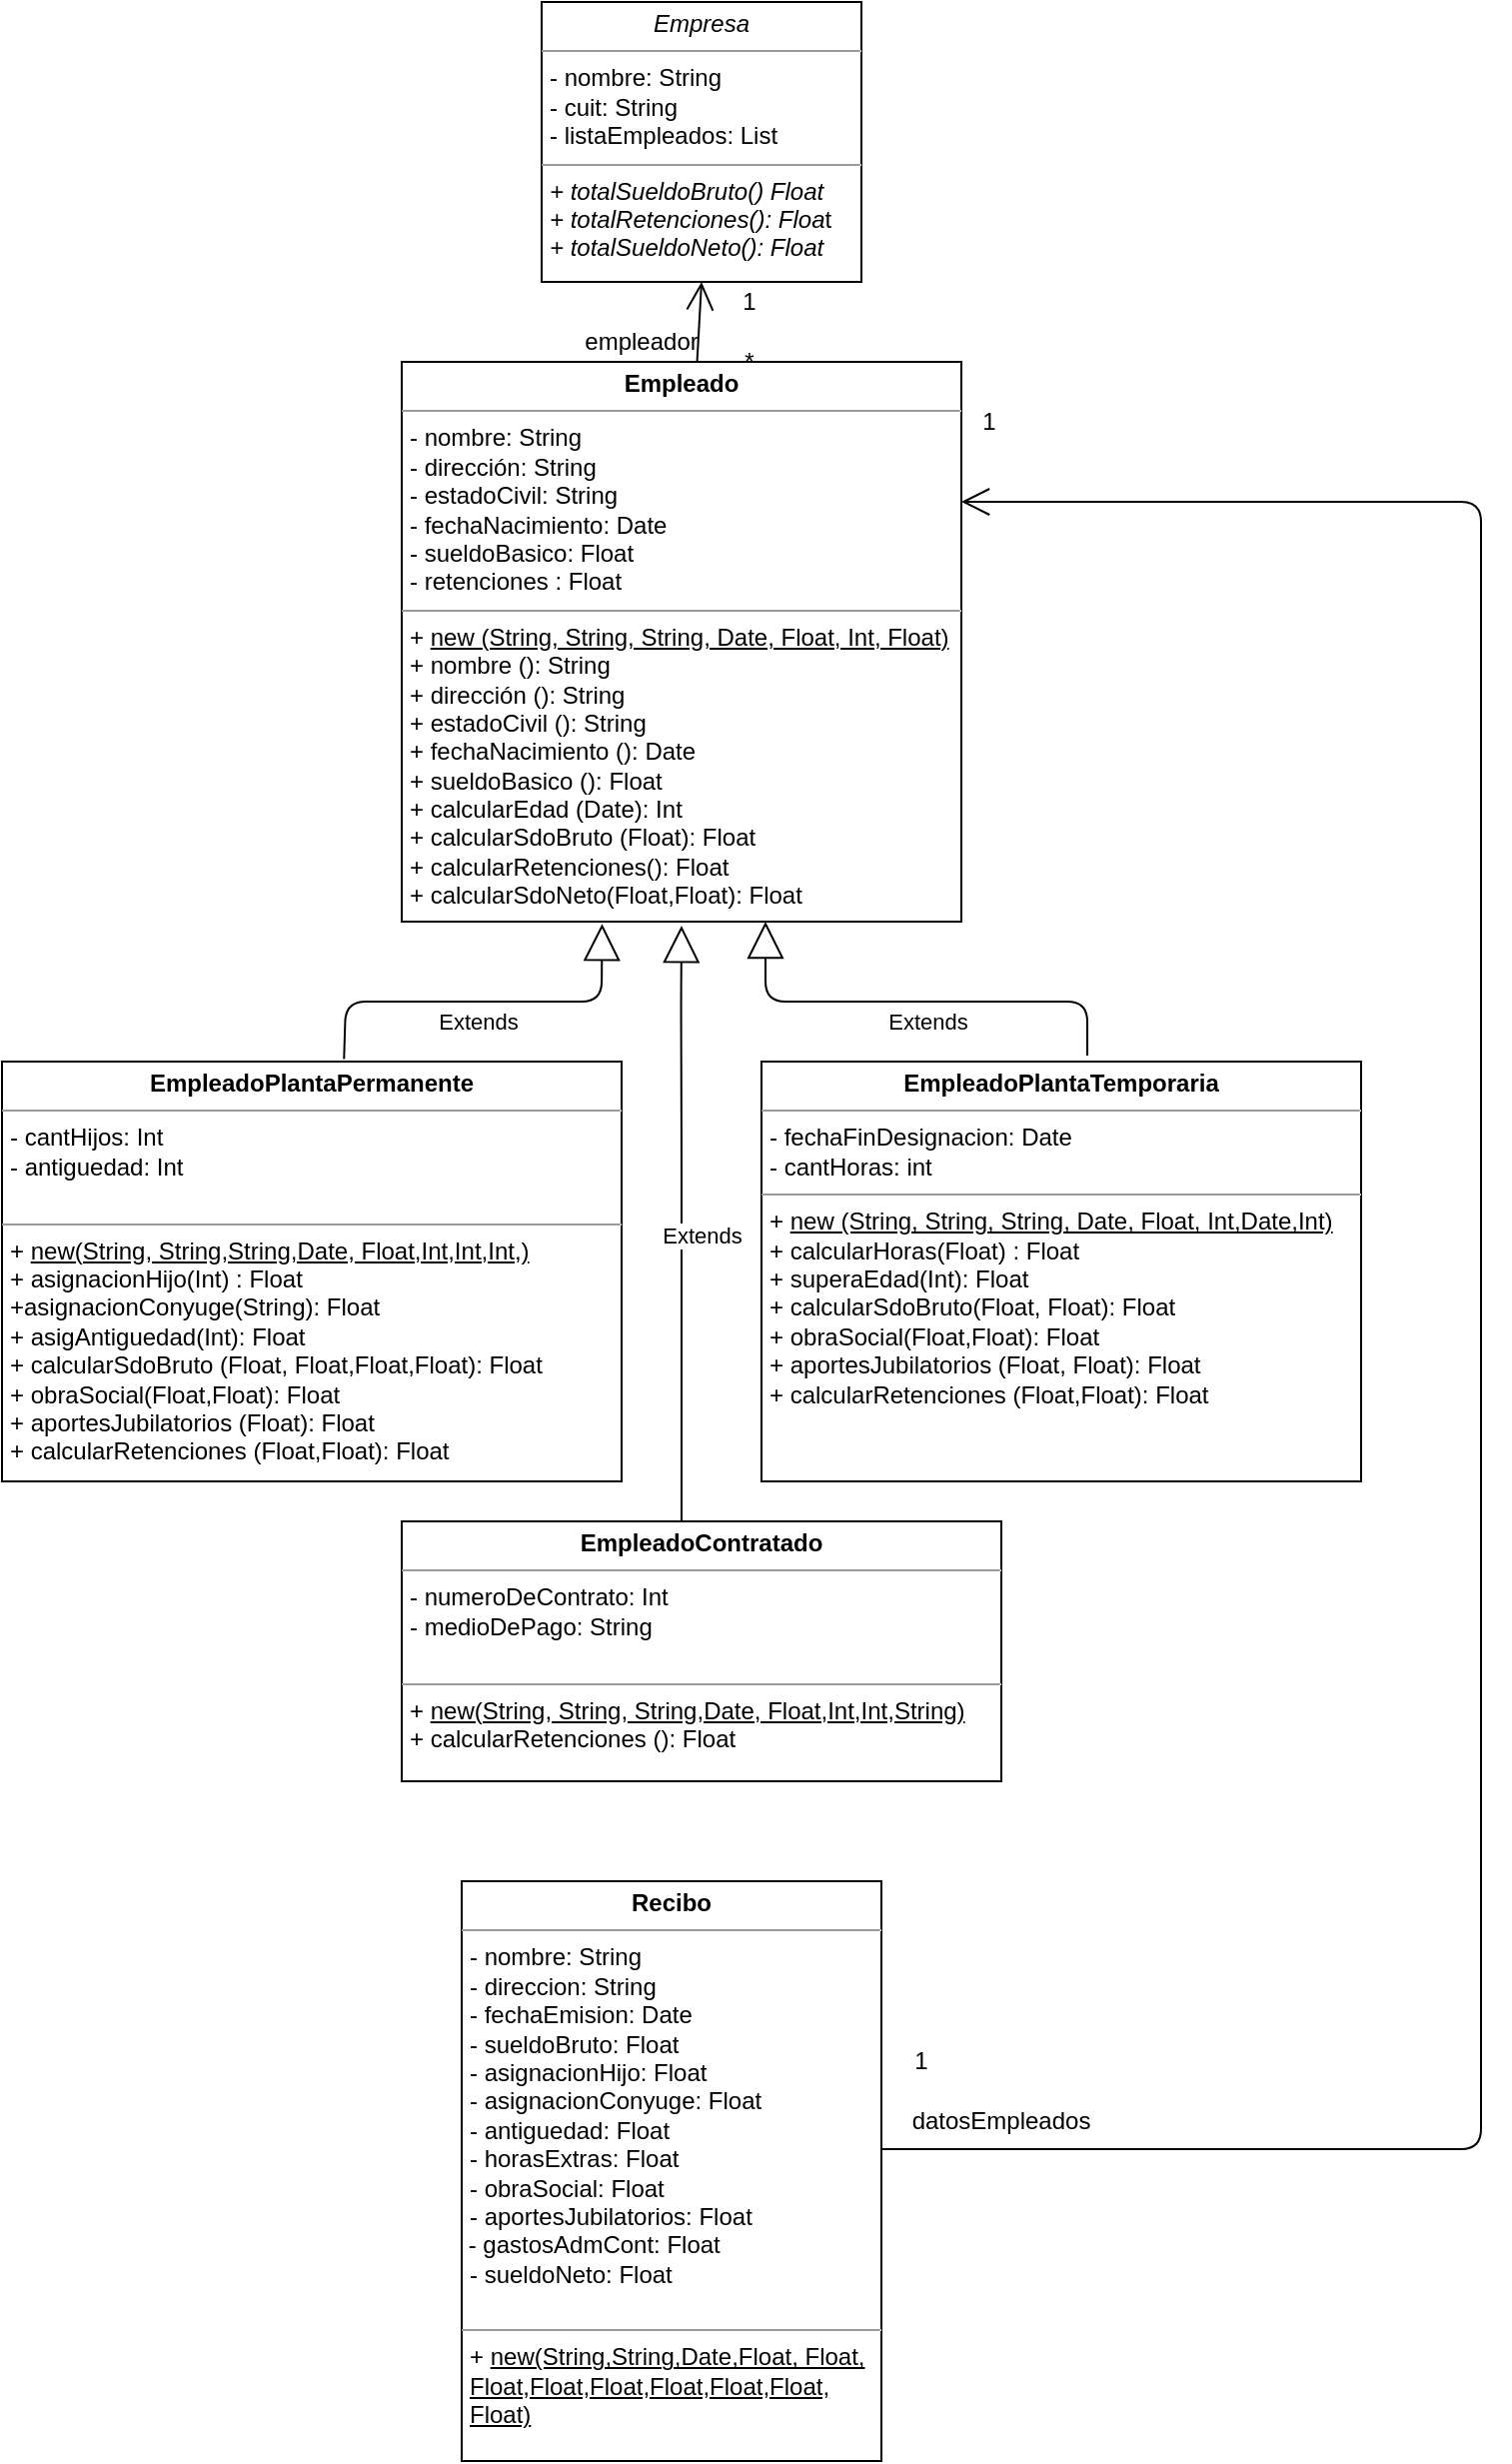 <mxfile version="15.2.9" type="github">
  <diagram id="YjdwQvKlV2tTnBZGeNKd" name="Page-1">
    <mxGraphModel dx="864" dy="1603" grid="1" gridSize="10" guides="1" tooltips="1" connect="1" arrows="1" fold="1" page="1" pageScale="1" pageWidth="827" pageHeight="1169" math="0" shadow="0">
      <root>
        <mxCell id="0" />
        <mxCell id="1" parent="0" />
        <mxCell id="iTj1MjXMvYZsN4ixTZFv-1" value="&lt;p style=&quot;margin: 0px ; margin-top: 4px ; text-align: center&quot;&gt;&lt;i&gt;Empresa&lt;/i&gt;&lt;/p&gt;&lt;hr size=&quot;1&quot;&gt;&lt;p style=&quot;margin: 0px ; margin-left: 4px&quot;&gt;&lt;font style=&quot;vertical-align: inherit&quot;&gt;&lt;font style=&quot;vertical-align: inherit&quot;&gt;- nombre: String&lt;/font&gt;&lt;/font&gt;&lt;/p&gt;&lt;p style=&quot;margin: 0px ; margin-left: 4px&quot;&gt;&lt;font style=&quot;vertical-align: inherit&quot;&gt;&lt;font style=&quot;vertical-align: inherit&quot;&gt;- cuit: String&lt;/font&gt;&lt;/font&gt;&lt;/p&gt;&lt;p style=&quot;margin: 0px ; margin-left: 4px&quot;&gt;&lt;font style=&quot;vertical-align: inherit&quot;&gt;&lt;font style=&quot;vertical-align: inherit&quot;&gt;- listaEmpleados: List&amp;nbsp;&lt;/font&gt;&lt;/font&gt;&lt;/p&gt;&lt;hr size=&quot;1&quot;&gt;&lt;p style=&quot;margin: 0px ; margin-left: 4px&quot;&gt;&lt;i&gt;+ totalSueldoBruto() Float&lt;/i&gt;&lt;br&gt;&lt;/p&gt;&lt;p style=&quot;margin: 0px ; margin-left: 4px&quot;&gt;&lt;font style=&quot;vertical-align: inherit&quot;&gt;&lt;font style=&quot;vertical-align: inherit&quot;&gt;&lt;i&gt;+ totalRetenciones(): Floa&lt;/i&gt;t&lt;/font&gt;&lt;/font&gt;&lt;/p&gt;&lt;p style=&quot;margin: 0px ; margin-left: 4px&quot;&gt;&lt;font style=&quot;vertical-align: inherit&quot;&gt;&lt;font style=&quot;vertical-align: inherit&quot;&gt;&lt;i&gt;+ totalSueldoNeto(): Float&lt;/i&gt;&lt;br&gt;&lt;/font&gt;&lt;/font&gt;&lt;/p&gt;" style="verticalAlign=top;align=left;overflow=fill;fontSize=12;fontFamily=Helvetica;html=1;" parent="1" vertex="1">
          <mxGeometry x="330" y="-20" width="160" height="140" as="geometry" />
        </mxCell>
        <mxCell id="iTj1MjXMvYZsN4ixTZFv-2" value="&lt;p style=&quot;margin: 0px ; margin-top: 4px ; text-align: center&quot;&gt;&lt;b&gt;&lt;font style=&quot;vertical-align: inherit&quot;&gt;&lt;font style=&quot;vertical-align: inherit&quot;&gt;Empleado&lt;/font&gt;&lt;/font&gt;&lt;/b&gt;&lt;/p&gt;&lt;hr size=&quot;1&quot;&gt;&lt;p style=&quot;margin: 0px ; margin-left: 4px&quot;&gt;&lt;font style=&quot;vertical-align: inherit&quot;&gt;&lt;font style=&quot;vertical-align: inherit&quot;&gt;- nombre: String&lt;/font&gt;&lt;/font&gt;&lt;/p&gt;&lt;p style=&quot;margin: 0px ; margin-left: 4px&quot;&gt;&lt;font style=&quot;vertical-align: inherit&quot;&gt;&lt;font style=&quot;vertical-align: inherit&quot;&gt;- dirección: String&lt;/font&gt;&lt;/font&gt;&lt;/p&gt;&lt;p style=&quot;margin: 0px ; margin-left: 4px&quot;&gt;&lt;font style=&quot;vertical-align: inherit&quot;&gt;&lt;font style=&quot;vertical-align: inherit&quot;&gt;- estadoCivil: String&lt;/font&gt;&lt;/font&gt;&lt;/p&gt;&lt;p style=&quot;margin: 0px ; margin-left: 4px&quot;&gt;&lt;font style=&quot;vertical-align: inherit&quot;&gt;&lt;font style=&quot;vertical-align: inherit&quot;&gt;- fechaNacimiento: Date&lt;/font&gt;&lt;/font&gt;&lt;/p&gt;&lt;p style=&quot;margin: 0px ; margin-left: 4px&quot;&gt;&lt;font style=&quot;vertical-align: inherit&quot;&gt;&lt;font style=&quot;vertical-align: inherit&quot;&gt;- sueldoBasico: Float&lt;/font&gt;&lt;/font&gt;&lt;/p&gt;&lt;p style=&quot;margin: 0px ; margin-left: 4px&quot;&gt;&lt;font style=&quot;vertical-align: inherit&quot;&gt;&lt;font style=&quot;vertical-align: inherit&quot;&gt;- retenciones : Float&lt;/font&gt;&lt;/font&gt;&lt;/p&gt;&lt;hr size=&quot;1&quot;&gt;&lt;p style=&quot;margin: 0px ; margin-left: 4px&quot;&gt;&lt;font style=&quot;vertical-align: inherit&quot;&gt;&lt;font style=&quot;vertical-align: inherit&quot;&gt;+ &lt;/font&gt;&lt;/font&gt;&lt;u&gt;&lt;font style=&quot;vertical-align: inherit&quot;&gt;&lt;font style=&quot;vertical-align: inherit&quot;&gt;new (String, String, String, Date, Float, Int, Float)&lt;/font&gt;&lt;/font&gt;&lt;/u&gt;&lt;/p&gt;&lt;p style=&quot;margin: 0px ; margin-left: 4px&quot;&gt;&lt;span&gt;&lt;font style=&quot;vertical-align: inherit&quot;&gt;&lt;font style=&quot;vertical-align: inherit&quot;&gt;+ nombre (): String&lt;/font&gt;&lt;/font&gt;&lt;/span&gt;&lt;/p&gt;&lt;p style=&quot;margin: 0px 0px 0px 4px&quot;&gt;&lt;font style=&quot;vertical-align: inherit&quot;&gt;&lt;font style=&quot;vertical-align: inherit&quot;&gt;+ dirección (): String&lt;/font&gt;&lt;/font&gt;&lt;/p&gt;&lt;p style=&quot;margin: 0px 0px 0px 4px&quot;&gt;&lt;font style=&quot;vertical-align: inherit&quot;&gt;&lt;font style=&quot;vertical-align: inherit&quot;&gt;+ estadoCivil (): String&lt;/font&gt;&lt;/font&gt;&lt;/p&gt;&lt;p style=&quot;margin: 0px 0px 0px 4px&quot;&gt;&lt;font style=&quot;vertical-align: inherit&quot;&gt;&lt;font style=&quot;vertical-align: inherit&quot;&gt;+ fechaNacimiento (): Date&lt;/font&gt;&lt;/font&gt;&lt;/p&gt;&lt;p style=&quot;margin: 0px 0px 0px 4px&quot;&gt;&lt;font style=&quot;vertical-align: inherit&quot;&gt;&lt;font style=&quot;vertical-align: inherit&quot;&gt;+ sueldoBasico (): Float&lt;/font&gt;&lt;/font&gt;&lt;/p&gt;&lt;p style=&quot;margin: 0px 0px 0px 4px&quot;&gt;&lt;font style=&quot;vertical-align: inherit&quot;&gt;&lt;font style=&quot;vertical-align: inherit&quot;&gt;+ calcularEdad (Date): Int&amp;nbsp;&lt;/font&gt;&lt;/font&gt;&lt;br&gt;&lt;/p&gt;&lt;p style=&quot;margin: 0px 0px 0px 4px&quot;&gt;&lt;font style=&quot;vertical-align: inherit&quot;&gt;&lt;font style=&quot;vertical-align: inherit&quot;&gt;+ calcularSdoBruto (Float): Float&lt;/font&gt;&lt;/font&gt;&lt;/p&gt;&lt;p style=&quot;margin: 0px 0px 0px 4px&quot;&gt;&lt;font style=&quot;vertical-align: inherit&quot;&gt;&lt;font style=&quot;vertical-align: inherit&quot;&gt;+ calcularRetenciones(): Float&lt;/font&gt;&lt;/font&gt;&lt;/p&gt;&lt;p style=&quot;margin: 0px 0px 0px 4px&quot;&gt;&lt;font style=&quot;vertical-align: inherit&quot;&gt;&lt;font style=&quot;vertical-align: inherit&quot;&gt;+ calcularSdoNeto(Float,Float): Float&lt;/font&gt;&lt;/font&gt;&lt;/p&gt;&lt;div&gt;&lt;br&gt;&lt;/div&gt;" style="verticalAlign=top;align=left;overflow=fill;fontSize=12;fontFamily=Helvetica;html=1;" parent="1" vertex="1">
          <mxGeometry x="260" y="160" width="280" height="280" as="geometry" />
        </mxCell>
        <mxCell id="iTj1MjXMvYZsN4ixTZFv-3" value="&lt;p style=&quot;margin: 0px ; margin-top: 4px ; text-align: center&quot;&gt;&lt;b&gt;EmpleadoPlantaPermanente&lt;/b&gt;&lt;/p&gt;&lt;hr size=&quot;1&quot;&gt;&lt;p style=&quot;margin: 0px ; margin-left: 4px&quot;&gt;- cantHijos: Int&lt;/p&gt;&lt;p style=&quot;margin: 0px ; margin-left: 4px&quot;&gt;- antiguedad: Int&lt;/p&gt;&lt;p style=&quot;margin: 0px ; margin-left: 4px&quot;&gt;&lt;br&gt;&lt;/p&gt;&lt;hr size=&quot;1&quot;&gt;&lt;p style=&quot;margin: 0px ; margin-left: 4px&quot;&gt;+ &lt;u&gt;new(String, String,String,Date, Float,Int,Int,Int,)&lt;/u&gt;&lt;/p&gt;&lt;p style=&quot;margin: 0px ; margin-left: 4px&quot;&gt;+ asignacionHijo(Int) : Float&lt;/p&gt;&lt;p style=&quot;margin: 0px ; margin-left: 4px&quot;&gt;+asignacionConyuge(String): Float&lt;/p&gt;&lt;p style=&quot;margin: 0px ; margin-left: 4px&quot;&gt;+ asigAntiguedad(Int): Float&lt;/p&gt;&lt;p style=&quot;margin: 0px ; margin-left: 4px&quot;&gt;+ calcularSdoBruto (Float, Float,Float,Float): Float&lt;/p&gt;&lt;p style=&quot;margin: 0px ; margin-left: 4px&quot;&gt;+ obraSocial(Float,Float): Float&lt;/p&gt;&lt;p style=&quot;margin: 0px ; margin-left: 4px&quot;&gt;+ aportesJubilatorios (Float): Float&lt;/p&gt;&lt;p style=&quot;margin: 0px ; margin-left: 4px&quot;&gt;+ calcularRetenciones (Float,Float): Float&lt;/p&gt;" style="verticalAlign=top;align=left;overflow=fill;fontSize=12;fontFamily=Helvetica;html=1;" parent="1" vertex="1">
          <mxGeometry x="60" y="510" width="310" height="210" as="geometry" />
        </mxCell>
        <mxCell id="iTj1MjXMvYZsN4ixTZFv-4" value="&lt;p style=&quot;margin: 0px ; margin-top: 4px ; text-align: center&quot;&gt;&lt;b&gt;EmpleadoPlantaTemporaria&lt;/b&gt;&lt;/p&gt;&lt;hr size=&quot;1&quot;&gt;&lt;p style=&quot;margin: 0px ; margin-left: 4px&quot;&gt;- fechaFinDesignacion: Date&lt;/p&gt;&lt;p style=&quot;margin: 0px ; margin-left: 4px&quot;&gt;- cantHoras: int&lt;/p&gt;&lt;hr size=&quot;1&quot;&gt;&lt;p style=&quot;margin: 0px ; margin-left: 4px&quot;&gt;+ &lt;u&gt;new (String, String, String, Date, Float, Int,Date,Int)&lt;/u&gt;&lt;/p&gt;&lt;p style=&quot;margin: 0px ; margin-left: 4px&quot;&gt;+ calcularHoras(Float) : Float&lt;/p&gt;&lt;p style=&quot;margin: 0px ; margin-left: 4px&quot;&gt;+ superaEdad(Int): Float&lt;/p&gt;&lt;p style=&quot;margin: 0px ; margin-left: 4px&quot;&gt;&lt;span&gt;+ calcularSdoBruto(Float, Float): Float&lt;/span&gt;&lt;br&gt;&lt;/p&gt;&lt;p style=&quot;margin: 0px 0px 0px 4px&quot;&gt;+ obraSocial(Float,Float): Float&lt;/p&gt;&lt;p style=&quot;margin: 0px 0px 0px 4px&quot;&gt;+ aportesJubilatorios (Float, Float): Float&lt;/p&gt;&lt;p style=&quot;margin: 0px ; margin-left: 4px&quot;&gt;+ calcularRetenciones (Float,Float): Float&lt;/p&gt;" style="verticalAlign=top;align=left;overflow=fill;fontSize=12;fontFamily=Helvetica;html=1;" parent="1" vertex="1">
          <mxGeometry x="440" y="510" width="300" height="210" as="geometry" />
        </mxCell>
        <mxCell id="iTj1MjXMvYZsN4ixTZFv-8" value="Extends" style="endArrow=block;endSize=16;endFill=0;html=1;exitX=0.552;exitY=-0.006;exitDx=0;exitDy=0;exitPerimeter=0;entryX=0.358;entryY=1.004;entryDx=0;entryDy=0;entryPerimeter=0;" parent="1" source="iTj1MjXMvYZsN4ixTZFv-3" target="iTj1MjXMvYZsN4ixTZFv-2" edge="1">
          <mxGeometry x="-0.036" y="-10" width="160" relative="1" as="geometry">
            <mxPoint x="280" y="340" as="sourcePoint" />
            <mxPoint x="400" y="421" as="targetPoint" />
            <Array as="points">
              <mxPoint x="232" y="480" />
              <mxPoint x="270" y="480" />
              <mxPoint x="360" y="480" />
            </Array>
            <mxPoint as="offset" />
          </mxGeometry>
        </mxCell>
        <mxCell id="iTj1MjXMvYZsN4ixTZFv-10" value="Extends" style="endArrow=block;endSize=16;endFill=0;html=1;" parent="1" edge="1">
          <mxGeometry x="-0.062" y="10" width="160" relative="1" as="geometry">
            <mxPoint x="603" y="507" as="sourcePoint" />
            <mxPoint x="442" y="440" as="targetPoint" />
            <Array as="points">
              <mxPoint x="603" y="480" />
              <mxPoint x="520" y="480" />
              <mxPoint x="442" y="480" />
            </Array>
            <mxPoint as="offset" />
          </mxGeometry>
        </mxCell>
        <mxCell id="HzhAfYEKp3YrkJtxKkJr-8" value="" style="endArrow=open;endFill=1;endSize=12;html=1;entryX=0.5;entryY=1;entryDx=0;entryDy=0;" parent="1" source="iTj1MjXMvYZsN4ixTZFv-2" target="iTj1MjXMvYZsN4ixTZFv-1" edge="1">
          <mxGeometry width="160" relative="1" as="geometry">
            <mxPoint x="330" y="190" as="sourcePoint" />
            <mxPoint x="490" y="190" as="targetPoint" />
          </mxGeometry>
        </mxCell>
        <mxCell id="HzhAfYEKp3YrkJtxKkJr-9" value="1" style="text;html=1;strokeColor=none;fillColor=none;align=center;verticalAlign=middle;whiteSpace=wrap;rounded=0;" parent="1" vertex="1">
          <mxGeometry x="414" y="120" width="40" height="20" as="geometry" />
        </mxCell>
        <mxCell id="HzhAfYEKp3YrkJtxKkJr-10" value="*" style="text;html=1;strokeColor=none;fillColor=none;align=center;verticalAlign=middle;whiteSpace=wrap;rounded=0;" parent="1" vertex="1">
          <mxGeometry x="414" y="150" width="40" height="20" as="geometry" />
        </mxCell>
        <mxCell id="HzhAfYEKp3YrkJtxKkJr-11" value="empleador" style="text;html=1;strokeColor=none;fillColor=none;align=center;verticalAlign=middle;whiteSpace=wrap;rounded=0;" parent="1" vertex="1">
          <mxGeometry x="360" y="140" width="40" height="20" as="geometry" />
        </mxCell>
        <mxCell id="HzhAfYEKp3YrkJtxKkJr-12" value="&lt;p style=&quot;margin: 0px ; margin-top: 4px ; text-align: center&quot;&gt;&lt;b&gt;EmpleadoContratado&lt;/b&gt;&lt;/p&gt;&lt;hr size=&quot;1&quot;&gt;&lt;p style=&quot;margin: 0px ; margin-left: 4px&quot;&gt;- numeroDeContrato: Int&lt;/p&gt;&lt;p style=&quot;margin: 0px ; margin-left: 4px&quot;&gt;- medioDePago: String&lt;/p&gt;&lt;p style=&quot;margin: 0px ; margin-left: 4px&quot;&gt;&lt;br&gt;&lt;/p&gt;&lt;hr size=&quot;1&quot;&gt;&lt;p style=&quot;margin: 0px ; margin-left: 4px&quot;&gt;+ &lt;u&gt;new(String, String, String,Date, Float,Int,Int,String)&lt;/u&gt;&lt;/p&gt;&lt;p style=&quot;margin: 0px ; margin-left: 4px&quot;&gt;+ calcularRetenciones (): Float&lt;/p&gt;" style="verticalAlign=top;align=left;overflow=fill;fontSize=12;fontFamily=Helvetica;html=1;" parent="1" vertex="1">
          <mxGeometry x="260" y="740" width="300" height="130" as="geometry" />
        </mxCell>
        <mxCell id="HzhAfYEKp3YrkJtxKkJr-15" value="&lt;p style=&quot;margin: 0px ; margin-top: 4px ; text-align: center&quot;&gt;&lt;b&gt;Recibo&lt;/b&gt;&lt;/p&gt;&lt;hr size=&quot;1&quot;&gt;&lt;p style=&quot;margin: 0px 0px 0px 4px&quot;&gt;- nombre: String&lt;/p&gt;&lt;p style=&quot;margin: 0px 0px 0px 4px&quot;&gt;- direccion: String&lt;/p&gt;&lt;p style=&quot;margin: 0px 0px 0px 4px&quot;&gt;- fechaEmision: Date&lt;/p&gt;&lt;p style=&quot;margin: 0px 0px 0px 4px&quot;&gt;- sueldoBruto: Float&lt;/p&gt;&lt;p style=&quot;margin: 0px 0px 0px 4px&quot;&gt;- asignacionHijo: Float&lt;/p&gt;&lt;p style=&quot;margin: 0px 0px 0px 4px&quot;&gt;- asignacionConyuge: Float&lt;/p&gt;&lt;p style=&quot;margin: 0px 0px 0px 4px&quot;&gt;- antiguedad: Float&lt;/p&gt;&lt;p style=&quot;margin: 0px 0px 0px 4px&quot;&gt;- horasExtras: Float&lt;br&gt;&lt;/p&gt;&lt;p style=&quot;margin: 0px 0px 0px 4px&quot;&gt;- obraSocial: Float&lt;/p&gt;&lt;p style=&quot;margin: 0px 0px 0px 4px&quot;&gt;- aportesJubilatorios: Float&lt;/p&gt;&lt;div&gt;&amp;nbsp;- gastosAdmCont: Float&lt;br&gt;&lt;/div&gt;&lt;p style=&quot;margin: 0px 0px 0px 4px&quot;&gt;- sueldoNeto: Float&lt;/p&gt;&lt;p style=&quot;margin: 0px 0px 0px 4px&quot;&gt;&lt;br&gt;&lt;/p&gt;&lt;hr size=&quot;1&quot;&gt;&lt;p style=&quot;margin: 0px 0px 0px 4px&quot;&gt;+&amp;nbsp;&lt;u&gt;new(String,String,Date,Float, Float,&lt;/u&gt;&lt;/p&gt;&lt;p style=&quot;margin: 0px 0px 0px 4px&quot;&gt;&lt;u&gt;Float,Float,Float,Float,Float,Float,&lt;/u&gt;&lt;/p&gt;&lt;p style=&quot;margin: 0px 0px 0px 4px&quot;&gt;&lt;u&gt;Float)&lt;/u&gt;&lt;/p&gt;&lt;p style=&quot;margin: 0px ; margin-left: 4px&quot;&gt;&lt;br&gt;&lt;/p&gt;&lt;p style=&quot;margin: 0px ; margin-left: 4px&quot;&gt;&lt;br&gt;&lt;/p&gt;&lt;p style=&quot;margin: 0px ; margin-left: 4px&quot;&gt;&lt;br&gt;&lt;/p&gt;" style="verticalAlign=top;align=left;overflow=fill;fontSize=12;fontFamily=Helvetica;html=1;" parent="1" vertex="1">
          <mxGeometry x="290" y="920" width="210" height="290" as="geometry" />
        </mxCell>
        <mxCell id="OeKSaLro1ev-FWeubYRN-1" value="1" style="text;html=1;strokeColor=none;fillColor=none;align=center;verticalAlign=middle;whiteSpace=wrap;rounded=0;" parent="1" vertex="1">
          <mxGeometry x="534" y="180" width="40" height="20" as="geometry" />
        </mxCell>
        <mxCell id="OeKSaLro1ev-FWeubYRN-2" value="1" style="text;html=1;strokeColor=none;fillColor=none;align=center;verticalAlign=middle;whiteSpace=wrap;rounded=0;" parent="1" vertex="1">
          <mxGeometry x="500" y="1000" width="40" height="20" as="geometry" />
        </mxCell>
        <mxCell id="0HJ2XWBmXdhxy9LnqeVO-1" value="Extends" style="endArrow=block;endSize=16;endFill=0;html=1;entryX=0.358;entryY=1.004;entryDx=0;entryDy=0;entryPerimeter=0;" parent="1" edge="1">
          <mxGeometry x="-0.036" y="-10" width="160" relative="1" as="geometry">
            <mxPoint x="400" y="740" as="sourcePoint" />
            <mxPoint x="400" y="442.05" as="targetPoint" />
            <Array as="points">
              <mxPoint x="400" y="560" />
              <mxPoint x="399.76" y="480.93" />
            </Array>
            <mxPoint as="offset" />
          </mxGeometry>
        </mxCell>
        <mxCell id="0HJ2XWBmXdhxy9LnqeVO-4" value="" style="endArrow=open;endFill=1;endSize=12;html=1;entryX=1;entryY=0.25;entryDx=0;entryDy=0;" parent="1" target="iTj1MjXMvYZsN4ixTZFv-2" edge="1">
          <mxGeometry width="160" relative="1" as="geometry">
            <mxPoint x="500" y="1054" as="sourcePoint" />
            <mxPoint x="800" y="200" as="targetPoint" />
            <Array as="points">
              <mxPoint x="650" y="1054" />
              <mxPoint x="800" y="1054" />
              <mxPoint x="800" y="230" />
            </Array>
          </mxGeometry>
        </mxCell>
        <mxCell id="0HJ2XWBmXdhxy9LnqeVO-5" value="datosEmpleados" style="text;html=1;strokeColor=none;fillColor=none;align=center;verticalAlign=middle;whiteSpace=wrap;rounded=0;" parent="1" vertex="1">
          <mxGeometry x="540" y="1030" width="40" height="20" as="geometry" />
        </mxCell>
      </root>
    </mxGraphModel>
  </diagram>
</mxfile>
